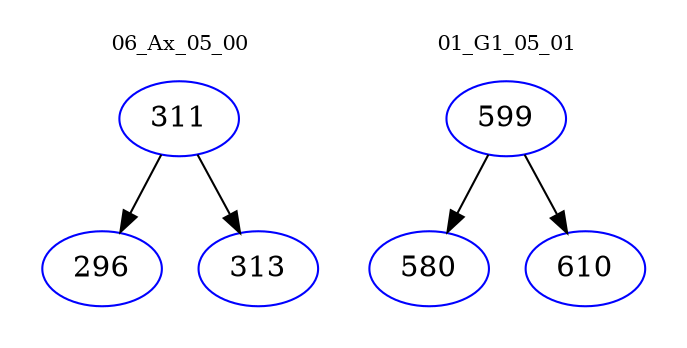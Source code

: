 digraph{
subgraph cluster_0 {
color = white
label = "06_Ax_05_00";
fontsize=10;
T0_311 [label="311", color="blue"]
T0_311 -> T0_296 [color="black"]
T0_296 [label="296", color="blue"]
T0_311 -> T0_313 [color="black"]
T0_313 [label="313", color="blue"]
}
subgraph cluster_1 {
color = white
label = "01_G1_05_01";
fontsize=10;
T1_599 [label="599", color="blue"]
T1_599 -> T1_580 [color="black"]
T1_580 [label="580", color="blue"]
T1_599 -> T1_610 [color="black"]
T1_610 [label="610", color="blue"]
}
}
